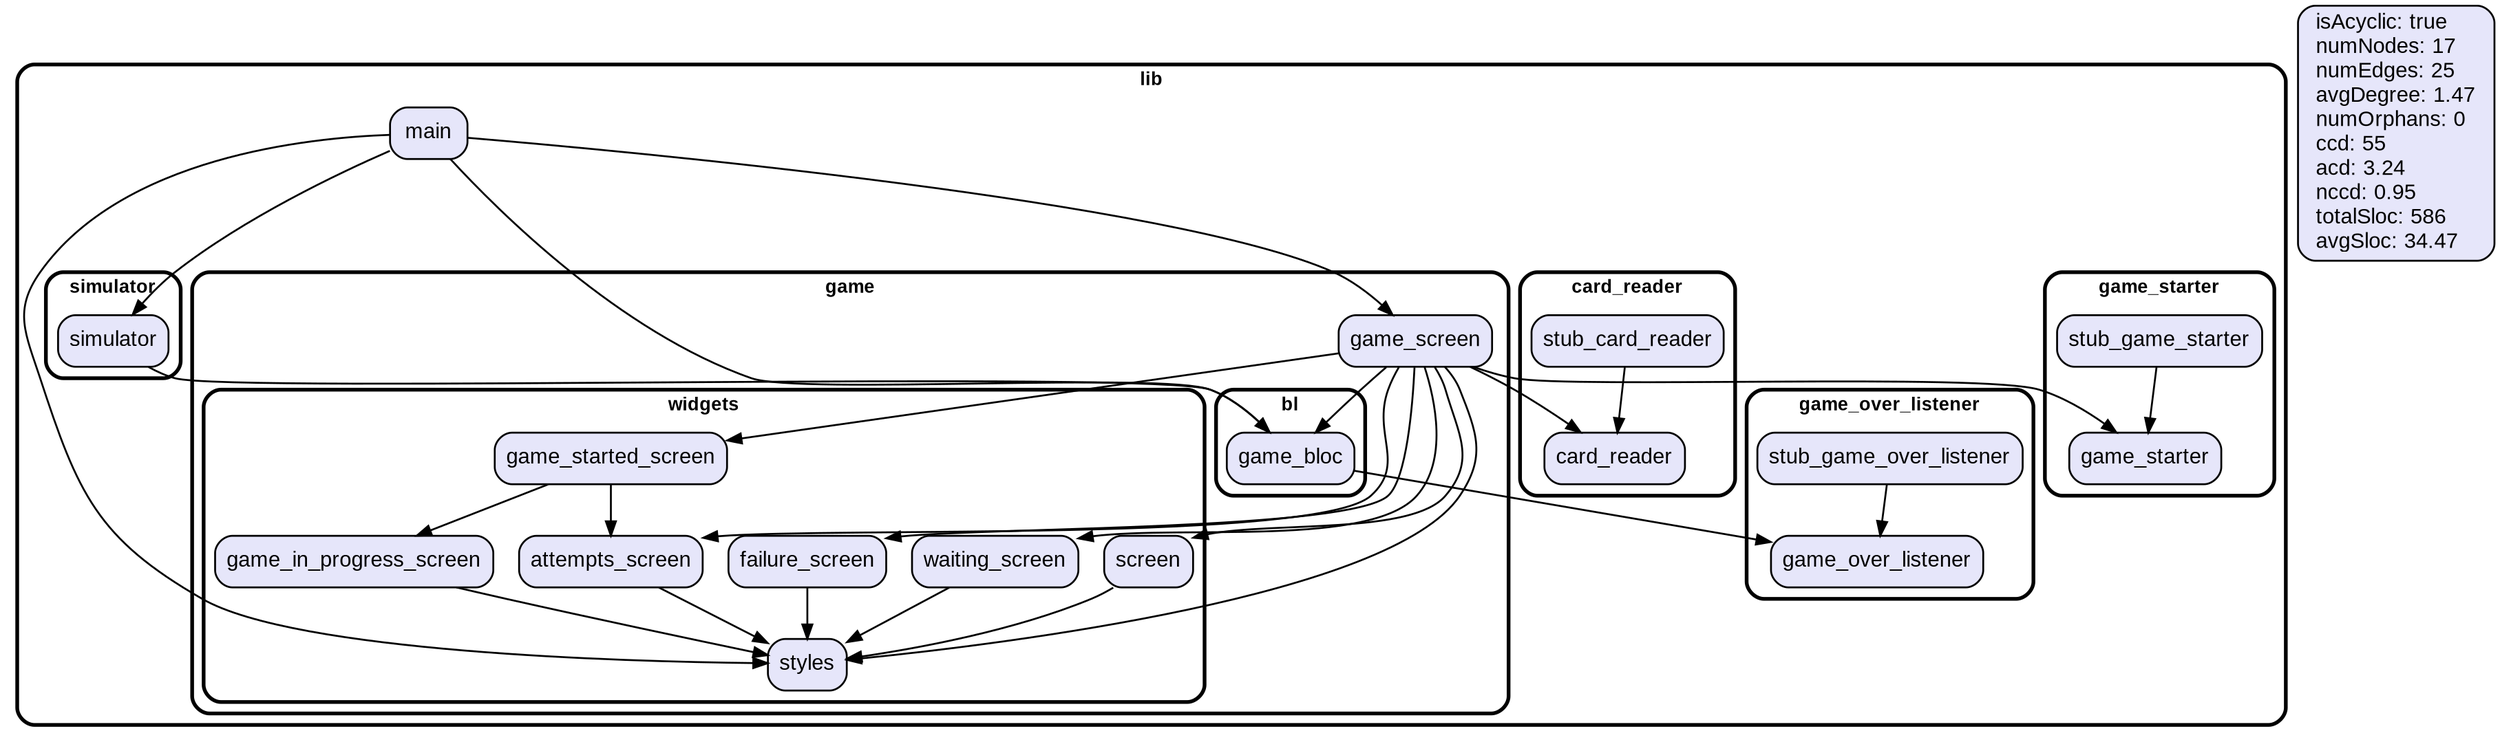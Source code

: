 digraph "" {
  graph [style=rounded fontname="Arial Black" fontsize=13 penwidth=2.6];
  node [shape=rect style="filled,rounded" fontname=Arial fontsize=15 fillcolor=Lavender penwidth=1.3];
  edge [penwidth=1.3];
  "/card_reader/stub_card_reader.dart" [label="stub_card_reader"];
  "/card_reader/card_reader.dart" [label="card_reader"];
  "/game/bl/game_bloc.dart" [label="game_bloc"];
  "/game/game_screen.dart" [label="game_screen"];
  "/game/widgets/failure_screen.dart" [label="failure_screen"];
  "/game/widgets/game_in_progress_screen.dart" [label="game_in_progress_screen"];
  "/game/widgets/styles.dart" [label="styles"];
  "/game/widgets/waiting_screen.dart" [label="waiting_screen"];
  "/game/widgets/attempts_screen.dart" [label="attempts_screen"];
  "/game/widgets/game_started_screen.dart" [label="game_started_screen"];
  "/game/widgets/screen.dart" [label="screen"];
  "/main.dart" [label="main"];
  "/simulator/simulator.dart" [label="simulator"];
  "/game_over_listener/stub_game_over_listener.dart" [label="stub_game_over_listener"];
  "/game_over_listener/game_over_listener.dart" [label="game_over_listener"];
  "/game_starter/game_starter.dart" [label="game_starter"];
  "/game_starter/stub_game_starter.dart" [label="stub_game_starter"];
  subgraph "cluster~" {
    label="lib";
    "/main.dart";
    subgraph "cluster~/card_reader" {
      label="card_reader";
      "/card_reader/stub_card_reader.dart";
      "/card_reader/card_reader.dart";
    }
    subgraph "cluster~/game" {
      label="game";
      "/game/game_screen.dart";
      subgraph "cluster~/game/bl" {
        label="bl";
        "/game/bl/game_bloc.dart";
      }
      subgraph "cluster~/game/widgets" {
        label="widgets";
        "/game/widgets/failure_screen.dart";
        "/game/widgets/game_in_progress_screen.dart";
        "/game/widgets/styles.dart";
        "/game/widgets/waiting_screen.dart";
        "/game/widgets/attempts_screen.dart";
        "/game/widgets/game_started_screen.dart";
        "/game/widgets/screen.dart";
      }
    }
    subgraph "cluster~/simulator" {
      label="simulator";
      "/simulator/simulator.dart";
    }
    subgraph "cluster~/game_over_listener" {
      label="game_over_listener";
      "/game_over_listener/stub_game_over_listener.dart";
      "/game_over_listener/game_over_listener.dart";
    }
    subgraph "cluster~/game_starter" {
      label="game_starter";
      "/game_starter/game_starter.dart";
      "/game_starter/stub_game_starter.dart";
    }
  }
  "/card_reader/stub_card_reader.dart" -> "/card_reader/card_reader.dart";
  "/game/bl/game_bloc.dart" -> "/game_over_listener/game_over_listener.dart";
  "/game/game_screen.dart" -> "/card_reader/card_reader.dart";
  "/game/game_screen.dart" -> "/game_starter/game_starter.dart";
  "/game/game_screen.dart" -> "/game/bl/game_bloc.dart";
  "/game/game_screen.dart" -> "/game/widgets/attempts_screen.dart";
  "/game/game_screen.dart" -> "/game/widgets/failure_screen.dart";
  "/game/game_screen.dart" -> "/game/widgets/game_started_screen.dart";
  "/game/game_screen.dart" -> "/game/widgets/screen.dart";
  "/game/game_screen.dart" -> "/game/widgets/styles.dart";
  "/game/game_screen.dart" -> "/game/widgets/waiting_screen.dart";
  "/game/widgets/failure_screen.dart" -> "/game/widgets/styles.dart";
  "/game/widgets/game_in_progress_screen.dart" -> "/game/widgets/styles.dart";
  "/game/widgets/waiting_screen.dart" -> "/game/widgets/styles.dart";
  "/game/widgets/attempts_screen.dart" -> "/game/widgets/styles.dart";
  "/game/widgets/game_started_screen.dart" -> "/game/widgets/attempts_screen.dart";
  "/game/widgets/game_started_screen.dart" -> "/game/widgets/game_in_progress_screen.dart";
  "/game/widgets/screen.dart" -> "/game/widgets/styles.dart";
  "/main.dart" -> "/game/bl/game_bloc.dart";
  "/main.dart" -> "/game/game_screen.dart";
  "/main.dart" -> "/game/widgets/styles.dart";
  "/main.dart" -> "/simulator/simulator.dart";
  "/simulator/simulator.dart" -> "/game/bl/game_bloc.dart";
  "/game_over_listener/stub_game_over_listener.dart" -> "/game_over_listener/game_over_listener.dart";
  "/game_starter/stub_game_starter.dart" -> "/game_starter/game_starter.dart";
  "metrics" [label=" isAcyclic: true \l numNodes: 17  \l numEdges: 25  \l avgDegree: 1.47 \l numOrphans: 0 \l ccd: 55 \l acd: 3.24 \l nccd: 0.95 \l totalSloc: 586 \l avgSloc: 34.47 \l"];
}

